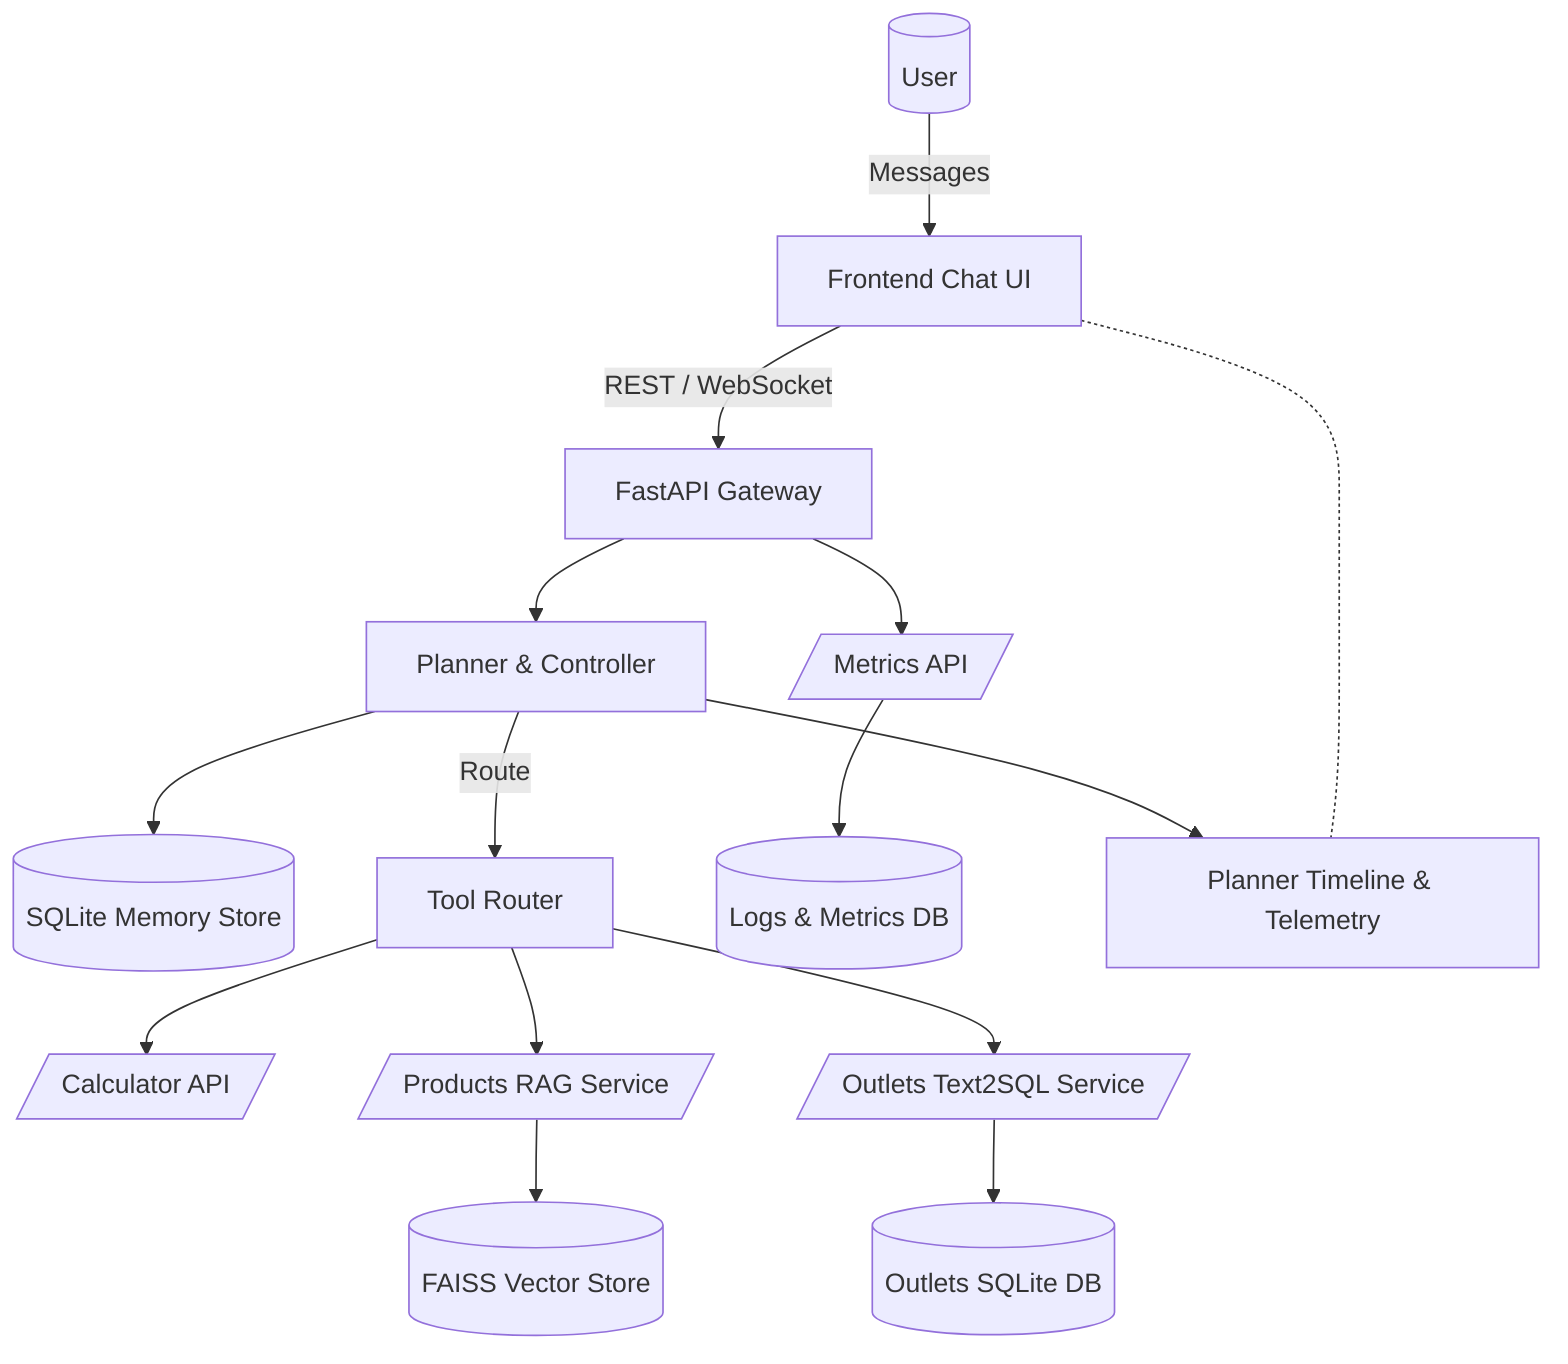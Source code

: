 graph TD
    User[(User)] -->|Messages| Frontend[Frontend Chat UI]
    Frontend -->|REST / WebSocket| Gateway[FastAPI Gateway]
    Gateway --> Planner[Planner & Controller]
    Planner --> Memory[(SQLite Memory Store)]
    Planner -->|Route| ToolsRouter[Tool Router]
    ToolsRouter --> Calc[/Calculator API/]
    ToolsRouter --> Products[/Products RAG Service/]
    ToolsRouter --> Outlets[/Outlets Text2SQL Service/]
    Products --> Faiss[(FAISS Vector Store)]
    Outlets --> OutletsDB[(Outlets SQLite DB)]
    Gateway --> Metrics[/Metrics API/]
    Metrics --> Observability[(Logs & Metrics DB)]
    Planner --> Timeline[Planner Timeline & Telemetry]
    Frontend <-.- Timeline